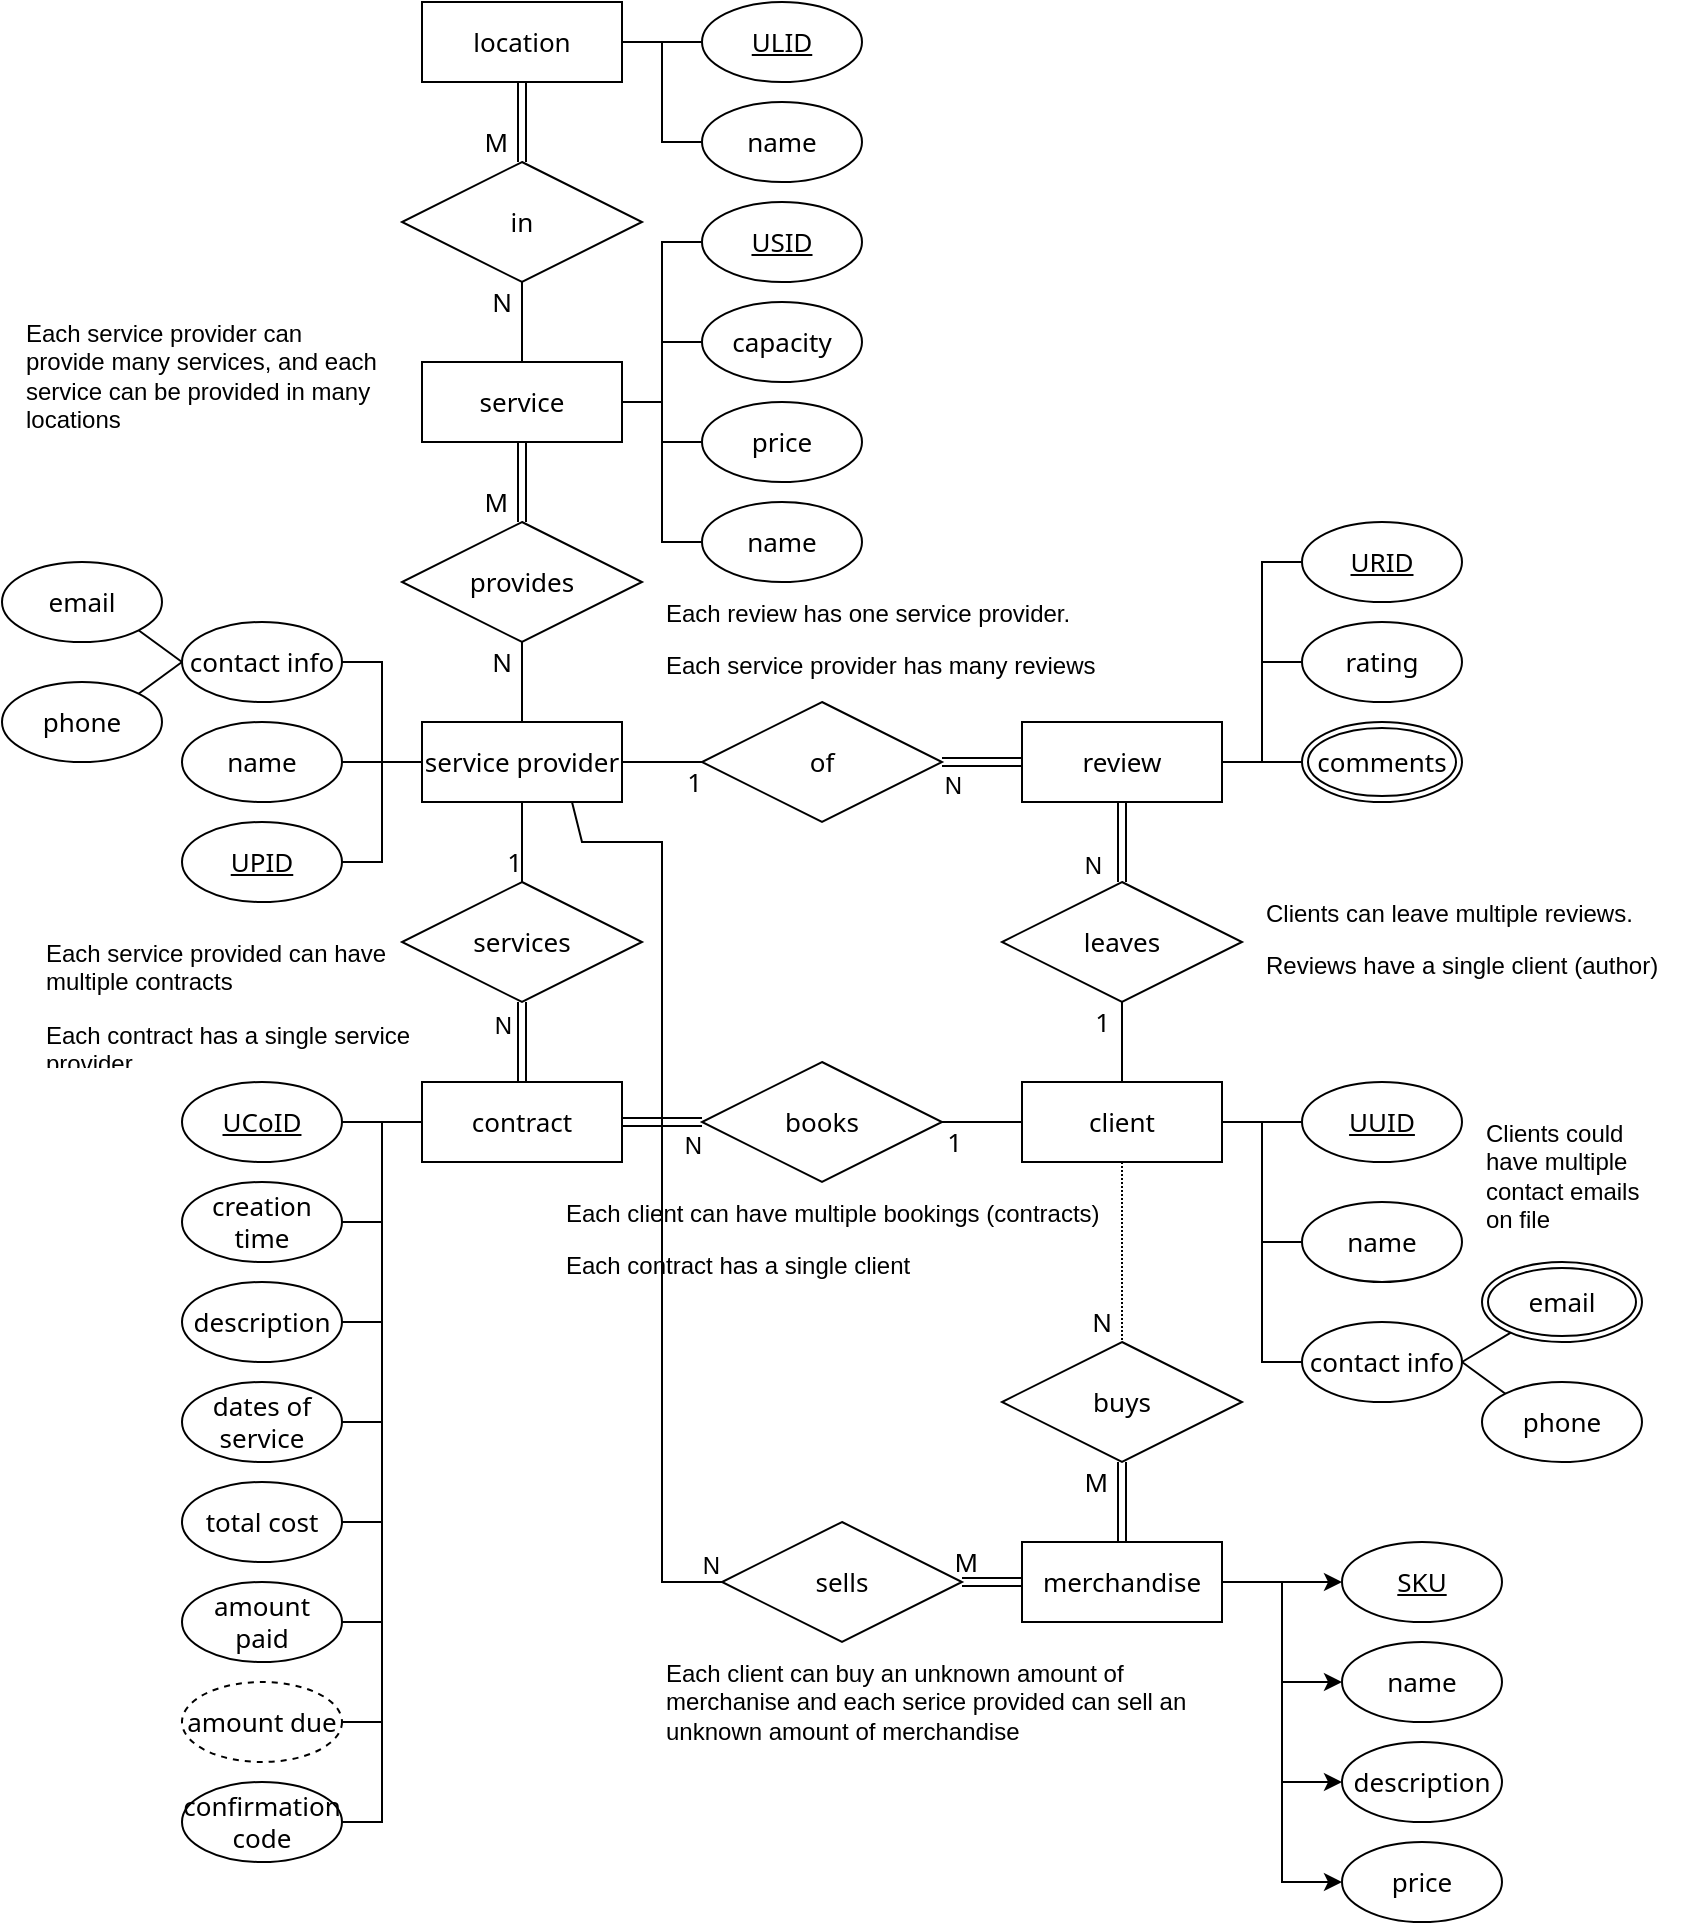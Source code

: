 <mxfile version="24.2.0" type="google">
  <diagram name="Page-1" id="xdk-FV8Z7BrfWemHWpig">
    <mxGraphModel grid="1" page="1" gridSize="10" guides="1" tooltips="1" connect="1" arrows="1" fold="1" pageScale="1" pageWidth="850" pageHeight="1100" math="0" shadow="0">
      <root>
        <mxCell id="0" />
        <mxCell id="1" parent="0" />
        <mxCell id="RxjaHfB60xXbAN9V1eLj-47" style="edgeStyle=orthogonalEdgeStyle;rounded=0;orthogonalLoop=1;jettySize=auto;html=1;entryX=0;entryY=0.5;entryDx=0;entryDy=0;endArrow=none;endFill=0;exitX=1;exitY=0.5;exitDx=0;exitDy=0;" edge="1" parent="1" source="fjiNBg3OC3Qv4uDVAif6-1" target="fjiNBg3OC3Qv4uDVAif6-37">
          <mxGeometry relative="1" as="geometry">
            <Array as="points">
              <mxPoint x="1490" y="650" />
              <mxPoint x="1510" y="650" />
            </Array>
          </mxGeometry>
        </mxCell>
        <mxCell id="RxjaHfB60xXbAN9V1eLj-48" value="" style="edgeStyle=orthogonalEdgeStyle;rounded=0;orthogonalLoop=1;jettySize=auto;html=1;entryX=0;entryY=0.5;entryDx=0;entryDy=0;endArrow=none;endFill=0;" edge="1" parent="1" source="fjiNBg3OC3Qv4uDVAif6-1" target="fjiNBg3OC3Qv4uDVAif6-4">
          <mxGeometry x="0.003" relative="1" as="geometry">
            <mxPoint as="offset" />
          </mxGeometry>
        </mxCell>
        <mxCell id="fjiNBg3OC3Qv4uDVAif6-1" value="client" style="whiteSpace=wrap;html=1;align=center;fontSize=13;fontFamily=Noto Sans;fontSource=https%3A%2F%2Ffonts.googleapis.com%2Fcss%3Ffamily%3DNoto%2BSans;" vertex="1" parent="1">
          <mxGeometry x="1370" y="630" width="100" height="40" as="geometry" />
        </mxCell>
        <mxCell id="fjiNBg3OC3Qv4uDVAif6-4" value="name" style="ellipse;whiteSpace=wrap;html=1;align=center;fontStyle=0;fontSize=13;fontFamily=Noto Sans;fontSource=https%3A%2F%2Ffonts.googleapis.com%2Fcss%3Ffamily%3DNoto%2BSans;" vertex="1" parent="1">
          <mxGeometry x="1510" y="690" width="80" height="40" as="geometry" />
        </mxCell>
        <mxCell id="RxjaHfB60xXbAN9V1eLj-50" style="edgeStyle=orthogonalEdgeStyle;rounded=0;orthogonalLoop=1;jettySize=auto;html=1;entryX=1;entryY=0.5;entryDx=0;entryDy=0;endArrow=none;endFill=0;" edge="1" parent="1" source="fjiNBg3OC3Qv4uDVAif6-5" target="fjiNBg3OC3Qv4uDVAif6-1">
          <mxGeometry relative="1" as="geometry">
            <Array as="points">
              <mxPoint x="1490" y="770" />
              <mxPoint x="1490" y="650" />
            </Array>
          </mxGeometry>
        </mxCell>
        <mxCell id="fjiNBg3OC3Qv4uDVAif6-5" value="contact info" style="ellipse;whiteSpace=wrap;html=1;align=center;fontSize=13;fontFamily=Noto Sans;fontSource=https%3A%2F%2Ffonts.googleapis.com%2Fcss%3Ffamily%3DNoto%2BSans;" vertex="1" parent="1">
          <mxGeometry x="1510" y="750" width="80" height="40" as="geometry" />
        </mxCell>
        <mxCell id="fjiNBg3OC3Qv4uDVAif6-9" value="phone" style="ellipse;whiteSpace=wrap;html=1;align=center;fontSize=13;fontFamily=Noto Sans;fontSource=https%3A%2F%2Ffonts.googleapis.com%2Fcss%3Ffamily%3DNoto%2BSans;" vertex="1" parent="1">
          <mxGeometry x="1600" y="780" width="80" height="40" as="geometry" />
        </mxCell>
        <mxCell id="fjiNBg3OC3Qv4uDVAif6-10" value="" style="endArrow=none;html=1;rounded=0;entryX=1;entryY=0.5;entryDx=0;entryDy=0;fontSize=13;fontFamily=Noto Sans;fontSource=https%3A%2F%2Ffonts.googleapis.com%2Fcss%3Ffamily%3DNoto%2BSans;" edge="1" parent="1" source="RxjaHfB60xXbAN9V1eLj-34" target="fjiNBg3OC3Qv4uDVAif6-5">
          <mxGeometry relative="1" as="geometry">
            <mxPoint x="1223.749" y="438.142" as="sourcePoint" />
            <mxPoint x="1289" y="398" as="targetPoint" />
          </mxGeometry>
        </mxCell>
        <mxCell id="fjiNBg3OC3Qv4uDVAif6-11" value="" style="endArrow=none;html=1;rounded=0;entryX=0;entryY=0;entryDx=0;entryDy=0;exitX=1;exitY=0.5;exitDx=0;exitDy=0;fontSize=13;fontFamily=Noto Sans;fontSource=https%3A%2F%2Ffonts.googleapis.com%2Fcss%3Ffamily%3DNoto%2BSans;" edge="1" parent="1" source="fjiNBg3OC3Qv4uDVAif6-5" target="fjiNBg3OC3Qv4uDVAif6-9">
          <mxGeometry relative="1" as="geometry">
            <mxPoint x="1249" y="384" as="sourcePoint" />
            <mxPoint x="1299" y="408" as="targetPoint" />
          </mxGeometry>
        </mxCell>
        <mxCell id="fjiNBg3OC3Qv4uDVAif6-12" value="service provider" style="whiteSpace=wrap;html=1;align=center;fontSize=13;fontFamily=Noto Sans;fontSource=https%3A%2F%2Ffonts.googleapis.com%2Fcss%3Ffamily%3DNoto%2BSans;" vertex="1" parent="1">
          <mxGeometry x="1070" y="450" width="100" height="40" as="geometry" />
        </mxCell>
        <mxCell id="RxjaHfB60xXbAN9V1eLj-18" style="edgeStyle=orthogonalEdgeStyle;rounded=0;orthogonalLoop=1;jettySize=auto;html=1;entryX=0;entryY=0.5;entryDx=0;entryDy=0;endArrow=none;endFill=0;" edge="1" parent="1" source="fjiNBg3OC3Qv4uDVAif6-13" target="fjiNBg3OC3Qv4uDVAif6-12">
          <mxGeometry relative="1" as="geometry" />
        </mxCell>
        <mxCell id="fjiNBg3OC3Qv4uDVAif6-13" value="name" style="ellipse;whiteSpace=wrap;html=1;align=center;fontStyle=0;fontSize=13;fontFamily=Noto Sans;fontSource=https%3A%2F%2Ffonts.googleapis.com%2Fcss%3Ffamily%3DNoto%2BSans;" vertex="1" parent="1">
          <mxGeometry x="950" y="450" width="80" height="40" as="geometry" />
        </mxCell>
        <mxCell id="RxjaHfB60xXbAN9V1eLj-56" style="edgeStyle=orthogonalEdgeStyle;rounded=0;orthogonalLoop=1;jettySize=auto;html=1;exitX=1;exitY=0.5;exitDx=0;exitDy=0;entryX=0;entryY=0.5;entryDx=0;entryDy=0;endArrow=none;endFill=0;" edge="1" parent="1" source="fjiNBg3OC3Qv4uDVAif6-14" target="fjiNBg3OC3Qv4uDVAif6-12">
          <mxGeometry relative="1" as="geometry" />
        </mxCell>
        <mxCell id="fjiNBg3OC3Qv4uDVAif6-14" value="contact info" style="ellipse;whiteSpace=wrap;html=1;align=center;fontSize=13;fontFamily=Noto Sans;fontSource=https%3A%2F%2Ffonts.googleapis.com%2Fcss%3Ffamily%3DNoto%2BSans;" vertex="1" parent="1">
          <mxGeometry x="950" y="400" width="80" height="40" as="geometry" />
        </mxCell>
        <mxCell id="fjiNBg3OC3Qv4uDVAif6-18" value="phone" style="ellipse;whiteSpace=wrap;html=1;align=center;fontSize=13;fontFamily=Noto Sans;fontSource=https%3A%2F%2Ffonts.googleapis.com%2Fcss%3Ffamily%3DNoto%2BSans;" vertex="1" parent="1">
          <mxGeometry x="860" y="430" width="80" height="40" as="geometry" />
        </mxCell>
        <mxCell id="fjiNBg3OC3Qv4uDVAif6-19" value="" style="endArrow=none;html=1;rounded=0;entryX=0;entryY=0.5;entryDx=0;entryDy=0;exitX=1;exitY=1;exitDx=0;exitDy=0;fontSize=13;fontFamily=Noto Sans;fontSource=https%3A%2F%2Ffonts.googleapis.com%2Fcss%3Ffamily%3DNoto%2BSans;" edge="1" parent="1" source="RxjaHfB60xXbAN9V1eLj-33" target="fjiNBg3OC3Qv4uDVAif6-14">
          <mxGeometry relative="1" as="geometry">
            <mxPoint x="878.749" y="386.142" as="sourcePoint" />
            <mxPoint x="974" y="336" as="targetPoint" />
          </mxGeometry>
        </mxCell>
        <mxCell id="fjiNBg3OC3Qv4uDVAif6-20" value="" style="endArrow=none;html=1;rounded=0;entryX=1;entryY=0;entryDx=0;entryDy=0;exitX=0;exitY=0.5;exitDx=0;exitDy=0;fontSize=13;fontFamily=Noto Sans;fontSource=https%3A%2F%2Ffonts.googleapis.com%2Fcss%3Ffamily%3DNoto%2BSans;" edge="1" parent="1" source="fjiNBg3OC3Qv4uDVAif6-14" target="fjiNBg3OC3Qv4uDVAif6-18">
          <mxGeometry relative="1" as="geometry">
            <mxPoint x="934" y="322" as="sourcePoint" />
            <mxPoint x="984" y="346" as="targetPoint" />
          </mxGeometry>
        </mxCell>
        <mxCell id="fjiNBg3OC3Qv4uDVAif6-21" value="provides" style="shape=rhombus;perimeter=rhombusPerimeter;whiteSpace=wrap;html=1;align=center;fontSize=13;fontFamily=Noto Sans;fontSource=https%3A%2F%2Ffonts.googleapis.com%2Fcss%3Ffamily%3DNoto%2BSans;" vertex="1" parent="1">
          <mxGeometry x="1060" y="350" width="120" height="60" as="geometry" />
        </mxCell>
        <mxCell id="fjiNBg3OC3Qv4uDVAif6-25" value="" style="edgeStyle=orthogonalEdgeStyle;rounded=0;orthogonalLoop=1;jettySize=auto;html=1;endArrow=none;endFill=0;" edge="1" parent="1" source="fjiNBg3OC3Qv4uDVAif6-22" target="fjiNBg3OC3Qv4uDVAif6-23">
          <mxGeometry relative="1" as="geometry" />
        </mxCell>
        <mxCell id="1ZVqPtUwAHmmzkCUttmB-25" style="edgeStyle=orthogonalEdgeStyle;rounded=0;orthogonalLoop=1;jettySize=auto;html=1;exitX=1;exitY=0.5;exitDx=0;exitDy=0;entryX=0;entryY=0.5;entryDx=0;entryDy=0;endArrow=none;endFill=0;" edge="1" parent="1" source="fjiNBg3OC3Qv4uDVAif6-22" target="1ZVqPtUwAHmmzkCUttmB-24">
          <mxGeometry relative="1" as="geometry" />
        </mxCell>
        <mxCell id="fjiNBg3OC3Qv4uDVAif6-22" value="location" style="whiteSpace=wrap;html=1;align=center;fontSize=13;fontFamily=Noto Sans;fontSource=https%3A%2F%2Ffonts.googleapis.com%2Fcss%3Ffamily%3DNoto%2BSans;" vertex="1" parent="1">
          <mxGeometry x="1070" y="90" width="100" height="40" as="geometry" />
        </mxCell>
        <mxCell id="fjiNBg3OC3Qv4uDVAif6-23" value="ULID" style="ellipse;whiteSpace=wrap;html=1;align=center;fontSize=13;fontFamily=Noto Sans;fontSource=https%3A%2F%2Ffonts.googleapis.com%2Fcss%3Ffamily%3DNoto%2BSans;fontStyle=4" vertex="1" parent="1">
          <mxGeometry x="1210" y="90" width="80" height="40" as="geometry" />
        </mxCell>
        <mxCell id="fjiNBg3OC3Qv4uDVAif6-26" value="contract" style="whiteSpace=wrap;html=1;align=center;fontSize=13;fontFamily=Noto Sans;fontSource=https%3A%2F%2Ffonts.googleapis.com%2Fcss%3Ffamily%3DNoto%2BSans;" vertex="1" parent="1">
          <mxGeometry x="1070" y="630" width="100" height="40" as="geometry" />
        </mxCell>
        <mxCell id="RxjaHfB60xXbAN9V1eLj-1" style="edgeStyle=orthogonalEdgeStyle;rounded=0;orthogonalLoop=1;jettySize=auto;html=1;entryX=0;entryY=0.5;entryDx=0;entryDy=0;endArrow=none;endFill=0;" edge="1" parent="1" source="fjiNBg3OC3Qv4uDVAif6-27" target="fjiNBg3OC3Qv4uDVAif6-26">
          <mxGeometry relative="1" as="geometry" />
        </mxCell>
        <mxCell id="fjiNBg3OC3Qv4uDVAif6-27" value="creation time" style="ellipse;whiteSpace=wrap;html=1;align=center;fontSize=13;fontFamily=Noto Sans;fontSource=https%3A%2F%2Ffonts.googleapis.com%2Fcss%3Ffamily%3DNoto%2BSans;" vertex="1" parent="1">
          <mxGeometry x="950" y="680" width="80" height="40" as="geometry" />
        </mxCell>
        <mxCell id="fjiNBg3OC3Qv4uDVAif6-28" value="description" style="ellipse;whiteSpace=wrap;html=1;align=center;fontSize=13;fontFamily=Noto Sans;fontSource=https%3A%2F%2Ffonts.googleapis.com%2Fcss%3Ffamily%3DNoto%2BSans;" vertex="1" parent="1">
          <mxGeometry x="950" y="730" width="80" height="40" as="geometry" />
        </mxCell>
        <mxCell id="fjiNBg3OC3Qv4uDVAif6-29" value="dates of service" style="ellipse;whiteSpace=wrap;html=1;align=center;fontSize=13;fontFamily=Noto Sans;fontSource=https%3A%2F%2Ffonts.googleapis.com%2Fcss%3Ffamily%3DNoto%2BSans;" vertex="1" parent="1">
          <mxGeometry x="950" y="780" width="80" height="40" as="geometry" />
        </mxCell>
        <mxCell id="fjiNBg3OC3Qv4uDVAif6-31" value="total cost" style="ellipse;whiteSpace=wrap;html=1;align=center;fontSize=13;fontFamily=Noto Sans;fontSource=https%3A%2F%2Ffonts.googleapis.com%2Fcss%3Ffamily%3DNoto%2BSans;" vertex="1" parent="1">
          <mxGeometry x="950" y="830" width="80" height="40" as="geometry" />
        </mxCell>
        <mxCell id="fjiNBg3OC3Qv4uDVAif6-32" value="amount paid" style="ellipse;whiteSpace=wrap;html=1;align=center;fontSize=13;fontFamily=Noto Sans;fontSource=https%3A%2F%2Ffonts.googleapis.com%2Fcss%3Ffamily%3DNoto%2BSans;" vertex="1" parent="1">
          <mxGeometry x="950" y="880" width="80" height="40" as="geometry" />
        </mxCell>
        <mxCell id="fjiNBg3OC3Qv4uDVAif6-33" value="amount due" style="ellipse;whiteSpace=wrap;html=1;align=center;fontSize=13;fontFamily=Noto Sans;fontSource=https%3A%2F%2Ffonts.googleapis.com%2Fcss%3Ffamily%3DNoto%2BSans;dashed=1;" vertex="1" parent="1">
          <mxGeometry x="950" y="930" width="80" height="40" as="geometry" />
        </mxCell>
        <mxCell id="fjiNBg3OC3Qv4uDVAif6-34" value="confirmation code" style="ellipse;whiteSpace=wrap;html=1;align=center;fontSize=13;fontFamily=Noto Sans;fontSource=https%3A%2F%2Ffonts.googleapis.com%2Fcss%3Ffamily%3DNoto%2BSans;" vertex="1" parent="1">
          <mxGeometry x="950" y="980" width="80" height="40" as="geometry" />
        </mxCell>
        <mxCell id="fjiNBg3OC3Qv4uDVAif6-36" value="review" style="whiteSpace=wrap;html=1;align=center;fontSize=13;fontFamily=Noto Sans;fontSource=https%3A%2F%2Ffonts.googleapis.com%2Fcss%3Ffamily%3DNoto%2BSans;" vertex="1" parent="1">
          <mxGeometry x="1370" y="450" width="100" height="40" as="geometry" />
        </mxCell>
        <mxCell id="fjiNBg3OC3Qv4uDVAif6-37" value="UUID" style="ellipse;whiteSpace=wrap;html=1;align=center;fontStyle=4;fontSize=13;fontFamily=Noto Sans;fontSource=https%3A%2F%2Ffonts.googleapis.com%2Fcss%3Ffamily%3DNoto%2BSans;" vertex="1" parent="1">
          <mxGeometry x="1510" y="630" width="80" height="40" as="geometry" />
        </mxCell>
        <mxCell id="fjiNBg3OC3Qv4uDVAif6-40" style="edgeStyle=orthogonalEdgeStyle;rounded=0;orthogonalLoop=1;jettySize=auto;html=1;exitX=1;exitY=0.5;exitDx=0;exitDy=0;entryX=0;entryY=0.5;entryDx=0;entryDy=0;endArrow=none;endFill=0;" edge="1" parent="1" source="fjiNBg3OC3Qv4uDVAif6-39" target="fjiNBg3OC3Qv4uDVAif6-12">
          <mxGeometry relative="1" as="geometry" />
        </mxCell>
        <mxCell id="fjiNBg3OC3Qv4uDVAif6-39" value="UPID" style="ellipse;whiteSpace=wrap;html=1;align=center;fontStyle=4;fontSize=13;fontFamily=Noto Sans;fontSource=https%3A%2F%2Ffonts.googleapis.com%2Fcss%3Ffamily%3DNoto%2BSans;" vertex="1" parent="1">
          <mxGeometry x="950" y="500" width="80" height="40" as="geometry" />
        </mxCell>
        <mxCell id="fjiNBg3OC3Qv4uDVAif6-45" style="edgeStyle=orthogonalEdgeStyle;rounded=0;orthogonalLoop=1;jettySize=auto;html=1;entryX=0;entryY=0.5;entryDx=0;entryDy=0;endArrow=none;endFill=0;" edge="1" parent="1" source="fjiNBg3OC3Qv4uDVAif6-41" target="fjiNBg3OC3Qv4uDVAif6-26">
          <mxGeometry relative="1" as="geometry" />
        </mxCell>
        <mxCell id="fjiNBg3OC3Qv4uDVAif6-41" value="UCoID" style="ellipse;whiteSpace=wrap;html=1;align=center;fontStyle=4;fontSize=13;fontFamily=Noto Sans;fontSource=https%3A%2F%2Ffonts.googleapis.com%2Fcss%3Ffamily%3DNoto%2BSans;" vertex="1" parent="1">
          <mxGeometry x="950" y="630" width="80" height="40" as="geometry" />
        </mxCell>
        <mxCell id="RxjaHfB60xXbAN9V1eLj-2" style="edgeStyle=orthogonalEdgeStyle;rounded=0;orthogonalLoop=1;jettySize=auto;html=1;entryX=0;entryY=0.5;entryDx=0;entryDy=0;endArrow=none;endFill=0;exitX=1;exitY=0.5;exitDx=0;exitDy=0;" edge="1" parent="1" source="fjiNBg3OC3Qv4uDVAif6-28" target="fjiNBg3OC3Qv4uDVAif6-26">
          <mxGeometry relative="1" as="geometry">
            <mxPoint x="979" y="529" as="sourcePoint" />
            <mxPoint x="1069" y="659" as="targetPoint" />
          </mxGeometry>
        </mxCell>
        <mxCell id="RxjaHfB60xXbAN9V1eLj-3" style="edgeStyle=orthogonalEdgeStyle;rounded=0;orthogonalLoop=1;jettySize=auto;html=1;entryX=1;entryY=0.5;entryDx=0;entryDy=0;endArrow=none;endFill=0;exitX=0;exitY=0.5;exitDx=0;exitDy=0;" edge="1" parent="1" source="fjiNBg3OC3Qv4uDVAif6-26" target="fjiNBg3OC3Qv4uDVAif6-29">
          <mxGeometry relative="1" as="geometry">
            <mxPoint x="989" y="539" as="sourcePoint" />
            <mxPoint x="1079" y="669" as="targetPoint" />
          </mxGeometry>
        </mxCell>
        <mxCell id="RxjaHfB60xXbAN9V1eLj-4" style="edgeStyle=orthogonalEdgeStyle;rounded=0;orthogonalLoop=1;jettySize=auto;html=1;entryX=0;entryY=0.5;entryDx=0;entryDy=0;endArrow=none;endFill=0;exitX=1;exitY=0.5;exitDx=0;exitDy=0;" edge="1" parent="1" source="fjiNBg3OC3Qv4uDVAif6-31" target="fjiNBg3OC3Qv4uDVAif6-26">
          <mxGeometry relative="1" as="geometry">
            <mxPoint x="999" y="549" as="sourcePoint" />
            <mxPoint x="1089" y="679" as="targetPoint" />
          </mxGeometry>
        </mxCell>
        <mxCell id="RxjaHfB60xXbAN9V1eLj-5" style="edgeStyle=orthogonalEdgeStyle;rounded=0;orthogonalLoop=1;jettySize=auto;html=1;entryX=0;entryY=0.5;entryDx=0;entryDy=0;endArrow=none;endFill=0;exitX=1;exitY=0.5;exitDx=0;exitDy=0;" edge="1" parent="1" source="fjiNBg3OC3Qv4uDVAif6-32" target="fjiNBg3OC3Qv4uDVAif6-26">
          <mxGeometry relative="1" as="geometry">
            <mxPoint x="979" y="679" as="sourcePoint" />
            <mxPoint x="1069" y="659" as="targetPoint" />
          </mxGeometry>
        </mxCell>
        <mxCell id="RxjaHfB60xXbAN9V1eLj-6" style="edgeStyle=orthogonalEdgeStyle;rounded=0;orthogonalLoop=1;jettySize=auto;html=1;entryX=0;entryY=0.5;entryDx=0;entryDy=0;endArrow=none;endFill=0;exitX=1;exitY=0.5;exitDx=0;exitDy=0;" edge="1" parent="1" source="fjiNBg3OC3Qv4uDVAif6-33" target="fjiNBg3OC3Qv4uDVAif6-26">
          <mxGeometry relative="1" as="geometry">
            <mxPoint x="989" y="689" as="sourcePoint" />
            <mxPoint x="1079" y="669" as="targetPoint" />
          </mxGeometry>
        </mxCell>
        <mxCell id="RxjaHfB60xXbAN9V1eLj-7" style="edgeStyle=orthogonalEdgeStyle;rounded=0;orthogonalLoop=1;jettySize=auto;html=1;entryX=0;entryY=0.5;entryDx=0;entryDy=0;endArrow=none;endFill=0;exitX=1;exitY=0.5;exitDx=0;exitDy=0;" edge="1" parent="1" source="fjiNBg3OC3Qv4uDVAif6-34" target="fjiNBg3OC3Qv4uDVAif6-26">
          <mxGeometry relative="1" as="geometry">
            <mxPoint x="999" y="699" as="sourcePoint" />
            <mxPoint x="1089" y="679" as="targetPoint" />
          </mxGeometry>
        </mxCell>
        <mxCell id="RxjaHfB60xXbAN9V1eLj-13" style="edgeStyle=orthogonalEdgeStyle;rounded=0;orthogonalLoop=1;jettySize=auto;html=1;entryX=1;entryY=0.5;entryDx=0;entryDy=0;endArrow=none;endFill=0;exitX=0;exitY=0.5;exitDx=0;exitDy=0;" edge="1" parent="1" source="RxjaHfB60xXbAN9V1eLj-8" target="fjiNBg3OC3Qv4uDVAif6-36">
          <mxGeometry relative="1" as="geometry" />
        </mxCell>
        <mxCell id="RxjaHfB60xXbAN9V1eLj-8" value="URID" style="ellipse;whiteSpace=wrap;html=1;align=center;fontStyle=4;fontSize=13;fontFamily=Noto Sans;fontSource=https%3A%2F%2Ffonts.googleapis.com%2Fcss%3Ffamily%3DNoto%2BSans;" vertex="1" parent="1">
          <mxGeometry x="1510" y="350" width="80" height="40" as="geometry" />
        </mxCell>
        <mxCell id="RxjaHfB60xXbAN9V1eLj-12" style="edgeStyle=orthogonalEdgeStyle;rounded=0;orthogonalLoop=1;jettySize=auto;html=1;exitX=0;exitY=0.5;exitDx=0;exitDy=0;endArrow=none;endFill=0;entryX=1;entryY=0.5;entryDx=0;entryDy=0;" edge="1" parent="1" source="RxjaHfB60xXbAN9V1eLj-9" target="fjiNBg3OC3Qv4uDVAif6-36">
          <mxGeometry relative="1" as="geometry">
            <mxPoint x="1409" y="479" as="targetPoint" />
          </mxGeometry>
        </mxCell>
        <mxCell id="RxjaHfB60xXbAN9V1eLj-11" style="edgeStyle=orthogonalEdgeStyle;rounded=0;orthogonalLoop=1;jettySize=auto;html=1;exitX=0;exitY=0.5;exitDx=0;exitDy=0;entryX=1;entryY=0.5;entryDx=0;entryDy=0;endArrow=none;endFill=0;" edge="1" parent="1" source="RxjaHfB60xXbAN9V1eLj-9" target="fjiNBg3OC3Qv4uDVAif6-36">
          <mxGeometry relative="1" as="geometry" />
        </mxCell>
        <mxCell id="RxjaHfB60xXbAN9V1eLj-59" style="edgeStyle=orthogonalEdgeStyle;rounded=0;orthogonalLoop=1;jettySize=auto;html=1;exitX=0;exitY=0.5;exitDx=0;exitDy=0;entryX=1;entryY=0.5;entryDx=0;entryDy=0;endArrow=none;endFill=0;" edge="1" parent="1" source="RxjaHfB60xXbAN9V1eLj-10" target="fjiNBg3OC3Qv4uDVAif6-36">
          <mxGeometry relative="1" as="geometry" />
        </mxCell>
        <mxCell id="RxjaHfB60xXbAN9V1eLj-10" value="comments" style="ellipse;shape=doubleEllipse;margin=3;whiteSpace=wrap;html=1;align=center;fontSize=13;fontFamily=Noto Sans;fontSource=https%3A%2F%2Ffonts.googleapis.com%2Fcss%3Ffamily%3DNoto%2BSans;" vertex="1" parent="1">
          <mxGeometry x="1510" y="450" width="80" height="40" as="geometry" />
        </mxCell>
        <mxCell id="1ZVqPtUwAHmmzkCUttmB-27" style="edgeStyle=orthogonalEdgeStyle;rounded=0;orthogonalLoop=1;jettySize=auto;html=1;exitX=1;exitY=0.5;exitDx=0;exitDy=0;entryX=0;entryY=0.5;entryDx=0;entryDy=0;endArrow=none;endFill=0;" edge="1" parent="1" source="RxjaHfB60xXbAN9V1eLj-15" target="1ZVqPtUwAHmmzkCUttmB-26">
          <mxGeometry relative="1" as="geometry" />
        </mxCell>
        <mxCell id="RxjaHfB60xXbAN9V1eLj-15" value="service" style="whiteSpace=wrap;html=1;align=center;fontSize=13;fontFamily=Noto Sans;fontSource=https%3A%2F%2Ffonts.googleapis.com%2Fcss%3Ffamily%3DNoto%2BSans;" vertex="1" parent="1">
          <mxGeometry x="1070" y="270" width="100" height="40" as="geometry" />
        </mxCell>
        <mxCell id="RxjaHfB60xXbAN9V1eLj-76" value="" style="edgeStyle=orthogonalEdgeStyle;rounded=0;orthogonalLoop=1;jettySize=auto;html=1;exitX=0;exitY=0.5;exitDx=0;exitDy=0;entryX=1;entryY=0.5;entryDx=0;entryDy=0;endArrow=none;endFill=0;" edge="1" parent="1" source="RxjaHfB60xXbAN9V1eLj-16" target="RxjaHfB60xXbAN9V1eLj-15">
          <mxGeometry relative="1" as="geometry">
            <mxPoint x="1204" y="309" as="targetPoint" />
          </mxGeometry>
        </mxCell>
        <mxCell id="RxjaHfB60xXbAN9V1eLj-16" value="USID" style="ellipse;whiteSpace=wrap;html=1;align=center;fontSize=13;fontFamily=Noto Sans;fontSource=https%3A%2F%2Ffonts.googleapis.com%2Fcss%3Ffamily%3DNoto%2BSans;fontStyle=4" vertex="1" parent="1">
          <mxGeometry x="1210" y="190" width="80" height="40" as="geometry" />
        </mxCell>
        <mxCell id="RxjaHfB60xXbAN9V1eLj-20" value="" style="endArrow=none;html=1;rounded=0;exitX=0.5;exitY=0;exitDx=0;exitDy=0;entryX=0.5;entryY=1;entryDx=0;entryDy=0;fontSize=13;fontFamily=Noto Sans;fontSource=https%3A%2F%2Ffonts.googleapis.com%2Fcss%3Ffamily%3DNoto%2BSans;" edge="1" parent="1" source="fjiNBg3OC3Qv4uDVAif6-12" target="fjiNBg3OC3Qv4uDVAif6-21">
          <mxGeometry relative="1" as="geometry">
            <mxPoint x="1439" y="181" as="sourcePoint" />
            <mxPoint x="1439" y="115" as="targetPoint" />
          </mxGeometry>
        </mxCell>
        <mxCell id="RxjaHfB60xXbAN9V1eLj-21" value="N" style="resizable=0;html=1;align=right;verticalAlign=bottom;fontSize=13;fontFamily=Noto Sans;fontSource=https%3A%2F%2Ffonts.googleapis.com%2Fcss%3Ffamily%3DNoto%2BSans;" connectable="0" vertex="1" parent="RxjaHfB60xXbAN9V1eLj-20">
          <mxGeometry relative="1" as="geometry">
            <mxPoint x="-5" as="offset" />
          </mxGeometry>
        </mxCell>
        <mxCell id="RxjaHfB60xXbAN9V1eLj-22" value="" style="shape=link;html=1;rounded=0;exitX=0.5;exitY=1;exitDx=0;exitDy=0;fontSize=13;fontFamily=Noto Sans;fontSource=https%3A%2F%2Ffonts.googleapis.com%2Fcss%3Ffamily%3DNoto%2BSans;entryX=0.5;entryY=0;entryDx=0;entryDy=0;" edge="1" parent="1" source="RxjaHfB60xXbAN9V1eLj-15" target="fjiNBg3OC3Qv4uDVAif6-21">
          <mxGeometry relative="1" as="geometry">
            <mxPoint x="1159" y="122" as="sourcePoint" />
            <mxPoint x="1159" y="187" as="targetPoint" />
          </mxGeometry>
        </mxCell>
        <mxCell id="RxjaHfB60xXbAN9V1eLj-23" value="M" style="resizable=0;html=1;align=right;verticalAlign=bottom;fontSize=13;fontFamily=Noto Sans;fontSource=https%3A%2F%2Ffonts.googleapis.com%2Fcss%3Ffamily%3DNoto%2BSans;" connectable="0" vertex="1" parent="RxjaHfB60xXbAN9V1eLj-22">
          <mxGeometry relative="1" as="geometry">
            <mxPoint x="-7" y="20" as="offset" />
          </mxGeometry>
        </mxCell>
        <mxCell id="RxjaHfB60xXbAN9V1eLj-26" value="in" style="shape=rhombus;perimeter=rhombusPerimeter;whiteSpace=wrap;html=1;align=center;fontSize=13;fontFamily=Noto Sans;fontSource=https%3A%2F%2Ffonts.googleapis.com%2Fcss%3Ffamily%3DNoto%2BSans;" vertex="1" parent="1">
          <mxGeometry x="1060" y="170" width="120" height="60" as="geometry" />
        </mxCell>
        <mxCell id="RxjaHfB60xXbAN9V1eLj-27" value="" style="endArrow=none;html=1;rounded=0;exitX=0.5;exitY=0;exitDx=0;exitDy=0;entryX=0.5;entryY=1;entryDx=0;entryDy=0;fontSize=13;fontFamily=Noto Sans;fontSource=https%3A%2F%2Ffonts.googleapis.com%2Fcss%3Ffamily%3DNoto%2BSans;" edge="1" parent="1" source="RxjaHfB60xXbAN9V1eLj-15" target="RxjaHfB60xXbAN9V1eLj-26">
          <mxGeometry relative="1" as="geometry">
            <mxPoint x="1141" y="352" as="sourcePoint" />
            <mxPoint x="1141" y="272" as="targetPoint" />
          </mxGeometry>
        </mxCell>
        <mxCell id="RxjaHfB60xXbAN9V1eLj-28" value="N" style="resizable=0;html=1;align=right;verticalAlign=bottom;fontSize=13;fontFamily=Noto Sans;fontSource=https%3A%2F%2Ffonts.googleapis.com%2Fcss%3Ffamily%3DNoto%2BSans;" connectable="0" vertex="1" parent="RxjaHfB60xXbAN9V1eLj-27">
          <mxGeometry relative="1" as="geometry">
            <mxPoint x="-5" as="offset" />
          </mxGeometry>
        </mxCell>
        <mxCell id="RxjaHfB60xXbAN9V1eLj-29" value="" style="shape=link;html=1;rounded=0;fontSize=13;fontFamily=Noto Sans;fontSource=https%3A%2F%2Ffonts.googleapis.com%2Fcss%3Ffamily%3DNoto%2BSans;entryX=0.5;entryY=0;entryDx=0;entryDy=0;exitX=0.5;exitY=1;exitDx=0;exitDy=0;" edge="1" parent="1" source="fjiNBg3OC3Qv4uDVAif6-22" target="RxjaHfB60xXbAN9V1eLj-26">
          <mxGeometry relative="1" as="geometry">
            <mxPoint x="1129" y="-68" as="sourcePoint" />
            <mxPoint x="1141" y="212" as="targetPoint" />
          </mxGeometry>
        </mxCell>
        <mxCell id="RxjaHfB60xXbAN9V1eLj-30" value="M" style="resizable=0;html=1;align=right;verticalAlign=bottom;fontSize=13;fontFamily=Noto Sans;fontSource=https%3A%2F%2Ffonts.googleapis.com%2Fcss%3Ffamily%3DNoto%2BSans;" connectable="0" vertex="1" parent="RxjaHfB60xXbAN9V1eLj-29">
          <mxGeometry relative="1" as="geometry">
            <mxPoint x="-7" y="20" as="offset" />
          </mxGeometry>
        </mxCell>
        <mxCell id="RxjaHfB60xXbAN9V1eLj-32" value="&lt;p&gt;Each service provider can provide many services, and each service can be provided in many locations&lt;/p&gt;" style="text;html=1;whiteSpace=wrap;overflow=hidden;rounded=0;" vertex="1" parent="1">
          <mxGeometry x="870" y="230" width="180" height="80" as="geometry" />
        </mxCell>
        <mxCell id="RxjaHfB60xXbAN9V1eLj-33" value="email" style="ellipse;whiteSpace=wrap;html=1;align=center;fontSize=13;fontFamily=Noto Sans;fontSource=https%3A%2F%2Ffonts.googleapis.com%2Fcss%3Ffamily%3DNoto%2BSans;" vertex="1" parent="1">
          <mxGeometry x="860" y="370" width="80" height="40" as="geometry" />
        </mxCell>
        <mxCell id="RxjaHfB60xXbAN9V1eLj-34" value="email" style="ellipse;shape=doubleEllipse;margin=3;whiteSpace=wrap;html=1;align=center;fontSize=13;fontFamily=Noto Sans;fontSource=https%3A%2F%2Ffonts.googleapis.com%2Fcss%3Ffamily%3DNoto%2BSans;" vertex="1" parent="1">
          <mxGeometry x="1600" y="720" width="80" height="40" as="geometry" />
        </mxCell>
        <mxCell id="RxjaHfB60xXbAN9V1eLj-36" style="edgeStyle=orthogonalEdgeStyle;rounded=0;orthogonalLoop=1;jettySize=auto;html=1;entryX=1;entryY=0.5;entryDx=0;entryDy=0;endArrow=none;endFill=0;" edge="1" parent="1" source="RxjaHfB60xXbAN9V1eLj-35" target="RxjaHfB60xXbAN9V1eLj-15">
          <mxGeometry relative="1" as="geometry" />
        </mxCell>
        <mxCell id="RxjaHfB60xXbAN9V1eLj-35" value="price" style="ellipse;whiteSpace=wrap;html=1;align=center;fontStyle=0;fontSize=13;fontFamily=Noto Sans;fontSource=https%3A%2F%2Ffonts.googleapis.com%2Fcss%3Ffamily%3DNoto%2BSans;" vertex="1" parent="1">
          <mxGeometry x="1210" y="290" width="80" height="40" as="geometry" />
        </mxCell>
        <mxCell id="RxjaHfB60xXbAN9V1eLj-37" value="books" style="shape=rhombus;perimeter=rhombusPerimeter;whiteSpace=wrap;html=1;align=center;fontSize=13;fontFamily=Noto Sans;fontSource=https%3A%2F%2Ffonts.googleapis.com%2Fcss%3Ffamily%3DNoto%2BSans;" vertex="1" parent="1">
          <mxGeometry x="1210" y="620" width="120" height="60" as="geometry" />
        </mxCell>
        <mxCell id="RxjaHfB60xXbAN9V1eLj-41" value="&lt;p&gt;Each client can have multiple bookings (contracts)&lt;/p&gt;&lt;p&gt;Each contract has a single client&lt;/p&gt;" style="text;html=1;whiteSpace=wrap;overflow=hidden;rounded=0;" vertex="1" parent="1">
          <mxGeometry x="1140" y="670" width="270" height="80" as="geometry" />
        </mxCell>
        <mxCell id="RxjaHfB60xXbAN9V1eLj-42" value="" style="shape=link;html=1;rounded=0;entryX=0;entryY=0.5;entryDx=0;entryDy=0;exitX=1;exitY=0.5;exitDx=0;exitDy=0;" edge="1" parent="1" source="fjiNBg3OC3Qv4uDVAif6-26" target="RxjaHfB60xXbAN9V1eLj-37">
          <mxGeometry relative="1" as="geometry">
            <mxPoint x="1239" y="725" as="sourcePoint" />
            <mxPoint x="1239" y="665" as="targetPoint" />
          </mxGeometry>
        </mxCell>
        <mxCell id="RxjaHfB60xXbAN9V1eLj-43" value="N" style="resizable=0;html=1;align=right;verticalAlign=bottom;" connectable="0" vertex="1" parent="RxjaHfB60xXbAN9V1eLj-42">
          <mxGeometry relative="1" as="geometry">
            <mxPoint x="20" y="20" as="offset" />
          </mxGeometry>
        </mxCell>
        <mxCell id="RxjaHfB60xXbAN9V1eLj-44" value="" style="endArrow=none;html=1;rounded=0;exitX=0;exitY=0.5;exitDx=0;exitDy=0;fontSize=13;fontFamily=Noto Sans;fontSource=https%3A%2F%2Ffonts.googleapis.com%2Fcss%3Ffamily%3DNoto%2BSans;entryX=1;entryY=0.5;entryDx=0;entryDy=0;" edge="1" parent="1" source="fjiNBg3OC3Qv4uDVAif6-1" target="RxjaHfB60xXbAN9V1eLj-37">
          <mxGeometry relative="1" as="geometry">
            <mxPoint x="199" y="302" as="sourcePoint" />
            <mxPoint x="199" y="224" as="targetPoint" />
          </mxGeometry>
        </mxCell>
        <mxCell id="RxjaHfB60xXbAN9V1eLj-45" value="1" style="resizable=0;html=1;align=right;verticalAlign=bottom;rotation=0;fontSize=13;fontFamily=Noto Sans;fontSource=https%3A%2F%2Ffonts.googleapis.com%2Fcss%3Ffamily%3DNoto%2BSans;" connectable="0" vertex="1" parent="RxjaHfB60xXbAN9V1eLj-44">
          <mxGeometry relative="1" as="geometry">
            <mxPoint x="-10" y="20" as="offset" />
          </mxGeometry>
        </mxCell>
        <mxCell id="RxjaHfB60xXbAN9V1eLj-51" value="services" style="shape=rhombus;perimeter=rhombusPerimeter;whiteSpace=wrap;html=1;align=center;fontSize=13;fontFamily=Noto Sans;fontSource=https%3A%2F%2Ffonts.googleapis.com%2Fcss%3Ffamily%3DNoto%2BSans;" vertex="1" parent="1">
          <mxGeometry x="1060" y="530" width="120" height="60" as="geometry" />
        </mxCell>
        <mxCell id="RxjaHfB60xXbAN9V1eLj-52" value="" style="shape=link;html=1;rounded=0;entryX=0.5;entryY=1;entryDx=0;entryDy=0;exitX=0.5;exitY=0;exitDx=0;exitDy=0;" edge="1" parent="1" source="fjiNBg3OC3Qv4uDVAif6-26" target="RxjaHfB60xXbAN9V1eLj-51">
          <mxGeometry relative="1" as="geometry">
            <mxPoint x="1199" y="658" as="sourcePoint" />
            <mxPoint x="1239" y="658" as="targetPoint" />
          </mxGeometry>
        </mxCell>
        <mxCell id="RxjaHfB60xXbAN9V1eLj-53" value="N" style="resizable=0;html=1;align=right;verticalAlign=bottom;" connectable="0" vertex="1" parent="RxjaHfB60xXbAN9V1eLj-52">
          <mxGeometry relative="1" as="geometry">
            <mxPoint x="-5" as="offset" />
          </mxGeometry>
        </mxCell>
        <mxCell id="RxjaHfB60xXbAN9V1eLj-54" value="" style="endArrow=none;html=1;rounded=0;exitX=0.5;exitY=1;exitDx=0;exitDy=0;fontSize=13;fontFamily=Noto Sans;fontSource=https%3A%2F%2Ffonts.googleapis.com%2Fcss%3Ffamily%3DNoto%2BSans;entryX=0.5;entryY=0;entryDx=0;entryDy=0;" edge="1" parent="1" source="fjiNBg3OC3Qv4uDVAif6-12" target="RxjaHfB60xXbAN9V1eLj-51">
          <mxGeometry relative="1" as="geometry">
            <mxPoint x="1399" y="658" as="sourcePoint" />
            <mxPoint x="1359" y="658" as="targetPoint" />
          </mxGeometry>
        </mxCell>
        <mxCell id="RxjaHfB60xXbAN9V1eLj-55" value="1" style="resizable=0;html=1;align=right;verticalAlign=bottom;rotation=0;fontSize=13;fontFamily=Noto Sans;fontSource=https%3A%2F%2Ffonts.googleapis.com%2Fcss%3Ffamily%3DNoto%2BSans;" connectable="0" vertex="1" parent="RxjaHfB60xXbAN9V1eLj-54">
          <mxGeometry relative="1" as="geometry">
            <mxPoint y="20" as="offset" />
          </mxGeometry>
        </mxCell>
        <mxCell id="RxjaHfB60xXbAN9V1eLj-57" value="leaves" style="shape=rhombus;perimeter=rhombusPerimeter;whiteSpace=wrap;html=1;align=center;fontSize=13;fontFamily=Noto Sans;fontSource=https%3A%2F%2Ffonts.googleapis.com%2Fcss%3Ffamily%3DNoto%2BSans;" vertex="1" parent="1">
          <mxGeometry x="1360" y="530" width="120" height="60" as="geometry" />
        </mxCell>
        <mxCell id="RxjaHfB60xXbAN9V1eLj-9" value="rating" style="ellipse;whiteSpace=wrap;html=1;align=center;fontSize=13;fontFamily=Noto Sans;fontSource=https%3A%2F%2Ffonts.googleapis.com%2Fcss%3Ffamily%3DNoto%2BSans;" vertex="1" parent="1">
          <mxGeometry x="1510" y="400" width="80" height="40" as="geometry" />
        </mxCell>
        <mxCell id="RxjaHfB60xXbAN9V1eLj-60" value="" style="endArrow=none;html=1;rounded=0;exitX=0.5;exitY=0;exitDx=0;exitDy=0;fontSize=13;fontFamily=Noto Sans;fontSource=https%3A%2F%2Ffonts.googleapis.com%2Fcss%3Ffamily%3DNoto%2BSans;entryX=0.5;entryY=1;entryDx=0;entryDy=0;" edge="1" parent="1" source="fjiNBg3OC3Qv4uDVAif6-1" target="RxjaHfB60xXbAN9V1eLj-57">
          <mxGeometry relative="1" as="geometry">
            <mxPoint x="1369" y="588.43" as="sourcePoint" />
            <mxPoint x="1329" y="588.43" as="targetPoint" />
          </mxGeometry>
        </mxCell>
        <mxCell id="RxjaHfB60xXbAN9V1eLj-61" value="1" style="resizable=0;html=1;align=right;verticalAlign=bottom;rotation=0;fontSize=13;fontFamily=Noto Sans;fontSource=https%3A%2F%2Ffonts.googleapis.com%2Fcss%3Ffamily%3DNoto%2BSans;" connectable="0" vertex="1" parent="RxjaHfB60xXbAN9V1eLj-60">
          <mxGeometry relative="1" as="geometry">
            <mxPoint x="-6" as="offset" />
          </mxGeometry>
        </mxCell>
        <mxCell id="RxjaHfB60xXbAN9V1eLj-62" value="" style="shape=link;html=1;rounded=0;entryX=0.5;entryY=0;entryDx=0;entryDy=0;exitX=0.5;exitY=1;exitDx=0;exitDy=0;" edge="1" parent="1" source="fjiNBg3OC3Qv4uDVAif6-36" target="RxjaHfB60xXbAN9V1eLj-57">
          <mxGeometry relative="1" as="geometry">
            <mxPoint x="1179" y="658" as="sourcePoint" />
            <mxPoint x="1219" y="658" as="targetPoint" />
          </mxGeometry>
        </mxCell>
        <mxCell id="RxjaHfB60xXbAN9V1eLj-63" value="N" style="resizable=0;html=1;align=right;verticalAlign=bottom;" connectable="0" vertex="1" parent="RxjaHfB60xXbAN9V1eLj-62">
          <mxGeometry relative="1" as="geometry">
            <mxPoint x="-10" y="20" as="offset" />
          </mxGeometry>
        </mxCell>
        <mxCell id="RxjaHfB60xXbAN9V1eLj-64" value="&lt;p&gt;Clients can leave multiple reviews.&lt;br&gt;&lt;/p&gt;&lt;p&gt;Reviews have a single client (author)&lt;/p&gt;" style="text;html=1;whiteSpace=wrap;overflow=hidden;rounded=0;" vertex="1" parent="1">
          <mxGeometry x="1490" y="520" width="210" height="80" as="geometry" />
        </mxCell>
        <mxCell id="RxjaHfB60xXbAN9V1eLj-65" value="&lt;p&gt;Each review has one service provider.&lt;br&gt;&lt;/p&gt;&lt;p&gt;Each service provider has many reviews&lt;/p&gt;" style="text;html=1;whiteSpace=wrap;overflow=hidden;rounded=0;" vertex="1" parent="1">
          <mxGeometry x="1190" y="370" width="230" height="70" as="geometry" />
        </mxCell>
        <mxCell id="RxjaHfB60xXbAN9V1eLj-66" value="of" style="shape=rhombus;perimeter=rhombusPerimeter;whiteSpace=wrap;html=1;align=center;fontSize=13;fontFamily=Noto Sans;fontSource=https%3A%2F%2Ffonts.googleapis.com%2Fcss%3Ffamily%3DNoto%2BSans;" vertex="1" parent="1">
          <mxGeometry x="1210" y="440" width="120" height="60" as="geometry" />
        </mxCell>
        <mxCell id="RxjaHfB60xXbAN9V1eLj-67" value="" style="endArrow=none;html=1;rounded=0;exitX=1;exitY=0.5;exitDx=0;exitDy=0;fontSize=13;fontFamily=Noto Sans;fontSource=https%3A%2F%2Ffonts.googleapis.com%2Fcss%3Ffamily%3DNoto%2BSans;entryX=0;entryY=0.5;entryDx=0;entryDy=0;" edge="1" parent="1" source="fjiNBg3OC3Qv4uDVAif6-12" target="RxjaHfB60xXbAN9V1eLj-66">
          <mxGeometry relative="1" as="geometry">
            <mxPoint x="1429" y="638" as="sourcePoint" />
            <mxPoint x="1429" y="599" as="targetPoint" />
          </mxGeometry>
        </mxCell>
        <mxCell id="RxjaHfB60xXbAN9V1eLj-68" value="1" style="resizable=0;html=1;align=right;verticalAlign=bottom;rotation=0;fontSize=13;fontFamily=Noto Sans;fontSource=https%3A%2F%2Ffonts.googleapis.com%2Fcss%3Ffamily%3DNoto%2BSans;" connectable="0" vertex="1" parent="RxjaHfB60xXbAN9V1eLj-67">
          <mxGeometry relative="1" as="geometry">
            <mxPoint x="20" y="20" as="offset" />
          </mxGeometry>
        </mxCell>
        <mxCell id="RxjaHfB60xXbAN9V1eLj-69" value="" style="shape=link;html=1;rounded=0;entryX=1;entryY=0.5;entryDx=0;entryDy=0;exitX=0;exitY=0.5;exitDx=0;exitDy=0;" edge="1" parent="1" source="fjiNBg3OC3Qv4uDVAif6-36" target="RxjaHfB60xXbAN9V1eLj-66">
          <mxGeometry relative="1" as="geometry">
            <mxPoint x="1429" y="499" as="sourcePoint" />
            <mxPoint x="1429" y="539" as="targetPoint" />
          </mxGeometry>
        </mxCell>
        <mxCell id="RxjaHfB60xXbAN9V1eLj-70" value="N" style="resizable=0;html=1;align=right;verticalAlign=bottom;" connectable="0" vertex="1" parent="RxjaHfB60xXbAN9V1eLj-69">
          <mxGeometry relative="1" as="geometry">
            <mxPoint x="-10" y="20" as="offset" />
          </mxGeometry>
        </mxCell>
        <mxCell id="RxjaHfB60xXbAN9V1eLj-71" value="&lt;p&gt;Each service provided can have multiple contracts&lt;/p&gt;&lt;p&gt;Each contract has a single service provider&lt;/p&gt;" style="text;html=1;whiteSpace=wrap;overflow=hidden;rounded=0;" vertex="1" parent="1">
          <mxGeometry x="880" y="540" width="200" height="80" as="geometry" />
        </mxCell>
        <mxCell id="RxjaHfB60xXbAN9V1eLj-75" style="edgeStyle=orthogonalEdgeStyle;rounded=0;orthogonalLoop=1;jettySize=auto;html=1;exitX=0;exitY=0.5;exitDx=0;exitDy=0;entryX=1;entryY=0.5;entryDx=0;entryDy=0;endArrow=none;endFill=0;" edge="1" parent="1" source="RxjaHfB60xXbAN9V1eLj-74" target="RxjaHfB60xXbAN9V1eLj-15">
          <mxGeometry relative="1" as="geometry" />
        </mxCell>
        <mxCell id="RxjaHfB60xXbAN9V1eLj-74" value="capacity" style="ellipse;whiteSpace=wrap;html=1;align=center;fontStyle=0;fontSize=13;fontFamily=Noto Sans;fontSource=https%3A%2F%2Ffonts.googleapis.com%2Fcss%3Ffamily%3DNoto%2BSans;" vertex="1" parent="1">
          <mxGeometry x="1210" y="240" width="80" height="40" as="geometry" />
        </mxCell>
        <mxCell id="RxjaHfB60xXbAN9V1eLj-77" value="&lt;p&gt;Clients could have multiple contact emails on file&lt;/p&gt;" style="text;html=1;whiteSpace=wrap;overflow=hidden;rounded=0;" vertex="1" parent="1">
          <mxGeometry x="1600" y="630" width="90" height="70" as="geometry" />
        </mxCell>
        <mxCell id="1ZVqPtUwAHmmzkCUttmB-6" style="edgeStyle=orthogonalEdgeStyle;rounded=0;orthogonalLoop=1;jettySize=auto;html=1;exitX=1;exitY=0.5;exitDx=0;exitDy=0;entryX=0;entryY=0.5;entryDx=0;entryDy=0;" edge="1" parent="1" source="1ZVqPtUwAHmmzkCUttmB-1" target="1ZVqPtUwAHmmzkCUttmB-2">
          <mxGeometry relative="1" as="geometry" />
        </mxCell>
        <mxCell id="1ZVqPtUwAHmmzkCUttmB-7" style="edgeStyle=orthogonalEdgeStyle;rounded=0;orthogonalLoop=1;jettySize=auto;html=1;exitX=1;exitY=0.5;exitDx=0;exitDy=0;entryX=0;entryY=0.5;entryDx=0;entryDy=0;" edge="1" parent="1" source="1ZVqPtUwAHmmzkCUttmB-1" target="1ZVqPtUwAHmmzkCUttmB-3">
          <mxGeometry relative="1" as="geometry" />
        </mxCell>
        <mxCell id="1ZVqPtUwAHmmzkCUttmB-8" style="edgeStyle=orthogonalEdgeStyle;rounded=0;orthogonalLoop=1;jettySize=auto;html=1;exitX=1;exitY=0.5;exitDx=0;exitDy=0;entryX=0;entryY=0.5;entryDx=0;entryDy=0;" edge="1" parent="1" source="1ZVqPtUwAHmmzkCUttmB-1" target="1ZVqPtUwAHmmzkCUttmB-5">
          <mxGeometry relative="1" as="geometry" />
        </mxCell>
        <mxCell id="1ZVqPtUwAHmmzkCUttmB-9" style="edgeStyle=orthogonalEdgeStyle;rounded=0;orthogonalLoop=1;jettySize=auto;html=1;exitX=1;exitY=0.5;exitDx=0;exitDy=0;entryX=0;entryY=0.5;entryDx=0;entryDy=0;" edge="1" parent="1" source="1ZVqPtUwAHmmzkCUttmB-1" target="1ZVqPtUwAHmmzkCUttmB-4">
          <mxGeometry relative="1" as="geometry" />
        </mxCell>
        <mxCell id="1ZVqPtUwAHmmzkCUttmB-1" value="merchandise" style="whiteSpace=wrap;html=1;align=center;fontSize=13;fontFamily=Noto Sans;fontSource=https%3A%2F%2Ffonts.googleapis.com%2Fcss%3Ffamily%3DNoto%2BSans;" vertex="1" parent="1">
          <mxGeometry x="1370" y="860" width="100" height="40" as="geometry" />
        </mxCell>
        <mxCell id="1ZVqPtUwAHmmzkCUttmB-2" value="SKU" style="ellipse;whiteSpace=wrap;html=1;align=center;fontStyle=4;fontSize=13;fontFamily=Noto Sans;fontSource=https%3A%2F%2Ffonts.googleapis.com%2Fcss%3Ffamily%3DNoto%2BSans;" vertex="1" parent="1">
          <mxGeometry x="1530" y="860" width="80" height="40" as="geometry" />
        </mxCell>
        <mxCell id="1ZVqPtUwAHmmzkCUttmB-3" value="name" style="ellipse;whiteSpace=wrap;html=1;align=center;fontStyle=0;fontSize=13;fontFamily=Noto Sans;fontSource=https%3A%2F%2Ffonts.googleapis.com%2Fcss%3Ffamily%3DNoto%2BSans;" vertex="1" parent="1">
          <mxGeometry x="1530" y="910" width="80" height="40" as="geometry" />
        </mxCell>
        <mxCell id="1ZVqPtUwAHmmzkCUttmB-4" value="price" style="ellipse;whiteSpace=wrap;html=1;align=center;fontStyle=0;fontSize=13;fontFamily=Noto Sans;fontSource=https%3A%2F%2Ffonts.googleapis.com%2Fcss%3Ffamily%3DNoto%2BSans;" vertex="1" parent="1">
          <mxGeometry x="1530" y="1010" width="80" height="40" as="geometry" />
        </mxCell>
        <mxCell id="1ZVqPtUwAHmmzkCUttmB-5" value="description" style="ellipse;whiteSpace=wrap;html=1;align=center;fontSize=13;fontFamily=Noto Sans;fontSource=https%3A%2F%2Ffonts.googleapis.com%2Fcss%3Ffamily%3DNoto%2BSans;" vertex="1" parent="1">
          <mxGeometry x="1530" y="960" width="80" height="40" as="geometry" />
        </mxCell>
        <mxCell id="1ZVqPtUwAHmmzkCUttmB-10" value="buys" style="shape=rhombus;perimeter=rhombusPerimeter;whiteSpace=wrap;html=1;align=center;fontSize=13;fontFamily=Noto Sans;fontSource=https%3A%2F%2Ffonts.googleapis.com%2Fcss%3Ffamily%3DNoto%2BSans;" vertex="1" parent="1">
          <mxGeometry x="1360" y="760" width="120" height="60" as="geometry" />
        </mxCell>
        <mxCell id="1ZVqPtUwAHmmzkCUttmB-11" value="" style="endArrow=none;html=1;rounded=0;exitX=0.5;exitY=1;exitDx=0;exitDy=0;entryX=0.5;entryY=0;entryDx=0;entryDy=0;fontSize=13;fontFamily=Noto Sans;fontSource=https%3A%2F%2Ffonts.googleapis.com%2Fcss%3Ffamily%3DNoto%2BSans;dashed=1;dashPattern=1 1;" edge="1" parent="1" source="fjiNBg3OC3Qv4uDVAif6-1" target="1ZVqPtUwAHmmzkCUttmB-10">
          <mxGeometry relative="1" as="geometry">
            <mxPoint x="1344" y="859" as="sourcePoint" />
            <mxPoint x="1659" y="525" as="targetPoint" />
          </mxGeometry>
        </mxCell>
        <mxCell id="1ZVqPtUwAHmmzkCUttmB-12" value="N" style="resizable=0;html=1;align=right;verticalAlign=bottom;fontSize=13;fontFamily=Noto Sans;fontSource=https%3A%2F%2Ffonts.googleapis.com%2Fcss%3Ffamily%3DNoto%2BSans;" connectable="0" vertex="1" parent="1ZVqPtUwAHmmzkCUttmB-11">
          <mxGeometry relative="1" as="geometry">
            <mxPoint x="-5" y="45" as="offset" />
          </mxGeometry>
        </mxCell>
        <mxCell id="1ZVqPtUwAHmmzkCUttmB-13" value="" style="shape=link;html=1;rounded=0;exitX=0.5;exitY=0;exitDx=0;exitDy=0;fontSize=13;fontFamily=Noto Sans;fontSource=https%3A%2F%2Ffonts.googleapis.com%2Fcss%3Ffamily%3DNoto%2BSans;entryX=0.5;entryY=1;entryDx=0;entryDy=0;" edge="1" parent="1" source="1ZVqPtUwAHmmzkCUttmB-1" target="1ZVqPtUwAHmmzkCUttmB-10">
          <mxGeometry relative="1" as="geometry">
            <mxPoint x="1344" y="719" as="sourcePoint" />
            <mxPoint x="1379" y="597" as="targetPoint" />
          </mxGeometry>
        </mxCell>
        <mxCell id="1ZVqPtUwAHmmzkCUttmB-14" value="M" style="resizable=0;html=1;align=right;verticalAlign=bottom;fontSize=13;fontFamily=Noto Sans;fontSource=https%3A%2F%2Ffonts.googleapis.com%2Fcss%3Ffamily%3DNoto%2BSans;" connectable="0" vertex="1" parent="1ZVqPtUwAHmmzkCUttmB-13">
          <mxGeometry relative="1" as="geometry">
            <mxPoint x="-7" as="offset" />
          </mxGeometry>
        </mxCell>
        <mxCell id="1ZVqPtUwAHmmzkCUttmB-15" value="sells" style="shape=rhombus;perimeter=rhombusPerimeter;whiteSpace=wrap;html=1;align=center;fontSize=13;fontFamily=Noto Sans;fontSource=https%3A%2F%2Ffonts.googleapis.com%2Fcss%3Ffamily%3DNoto%2BSans;" vertex="1" parent="1">
          <mxGeometry x="1220" y="850" width="120" height="60" as="geometry" />
        </mxCell>
        <mxCell id="1ZVqPtUwAHmmzkCUttmB-16" value="" style="shape=link;html=1;rounded=0;exitX=0;exitY=0.5;exitDx=0;exitDy=0;fontSize=13;fontFamily=Noto Sans;fontSource=https%3A%2F%2Ffonts.googleapis.com%2Fcss%3Ffamily%3DNoto%2BSans;entryX=1;entryY=0.5;entryDx=0;entryDy=0;" edge="1" parent="1" source="1ZVqPtUwAHmmzkCUttmB-1" target="1ZVqPtUwAHmmzkCUttmB-15">
          <mxGeometry relative="1" as="geometry">
            <mxPoint x="1434" y="869" as="sourcePoint" />
            <mxPoint x="1434" y="829" as="targetPoint" />
          </mxGeometry>
        </mxCell>
        <mxCell id="1ZVqPtUwAHmmzkCUttmB-17" value="M" style="resizable=0;html=1;align=right;verticalAlign=bottom;fontSize=13;fontFamily=Noto Sans;fontSource=https%3A%2F%2Ffonts.googleapis.com%2Fcss%3Ffamily%3DNoto%2BSans;" connectable="0" vertex="1" parent="1ZVqPtUwAHmmzkCUttmB-16">
          <mxGeometry relative="1" as="geometry">
            <mxPoint x="-7" as="offset" />
          </mxGeometry>
        </mxCell>
        <mxCell id="1ZVqPtUwAHmmzkCUttmB-21" value="" style="endArrow=none;html=1;rounded=0;exitX=0.75;exitY=1;exitDx=0;exitDy=0;entryX=0;entryY=0.5;entryDx=0;entryDy=0;" edge="1" parent="1" source="fjiNBg3OC3Qv4uDVAif6-12" target="1ZVqPtUwAHmmzkCUttmB-15">
          <mxGeometry relative="1" as="geometry">
            <mxPoint x="1284" y="729" as="sourcePoint" />
            <mxPoint x="1444" y="729" as="targetPoint" />
            <Array as="points">
              <mxPoint x="1150" y="510" />
              <mxPoint x="1190" y="510" />
              <mxPoint x="1190" y="880" />
            </Array>
          </mxGeometry>
        </mxCell>
        <mxCell id="1ZVqPtUwAHmmzkCUttmB-22" value="N" style="resizable=0;html=1;whiteSpace=wrap;align=right;verticalAlign=bottom;" connectable="0" vertex="1" parent="1ZVqPtUwAHmmzkCUttmB-21">
          <mxGeometry relative="1" as="geometry">
            <mxPoint x="30" y="201" as="offset" />
          </mxGeometry>
        </mxCell>
        <mxCell id="1ZVqPtUwAHmmzkCUttmB-23" value="&lt;p&gt;Each client can buy an unknown amount of merchanise and each serice provided can sell an unknown amount of merchandise&lt;/p&gt;" style="text;html=1;whiteSpace=wrap;overflow=hidden;rounded=0;" vertex="1" parent="1">
          <mxGeometry x="1190" y="900" width="270" height="80" as="geometry" />
        </mxCell>
        <mxCell id="1ZVqPtUwAHmmzkCUttmB-24" value="name" style="ellipse;whiteSpace=wrap;html=1;align=center;fontStyle=0;fontSize=13;fontFamily=Noto Sans;fontSource=https%3A%2F%2Ffonts.googleapis.com%2Fcss%3Ffamily%3DNoto%2BSans;" vertex="1" parent="1">
          <mxGeometry x="1210" y="140" width="80" height="40" as="geometry" />
        </mxCell>
        <mxCell id="1ZVqPtUwAHmmzkCUttmB-26" value="name" style="ellipse;whiteSpace=wrap;html=1;align=center;fontStyle=0;fontSize=13;fontFamily=Noto Sans;fontSource=https%3A%2F%2Ffonts.googleapis.com%2Fcss%3Ffamily%3DNoto%2BSans;" vertex="1" parent="1">
          <mxGeometry x="1210" y="340" width="80" height="40" as="geometry" />
        </mxCell>
      </root>
    </mxGraphModel>
  </diagram>
</mxfile>
